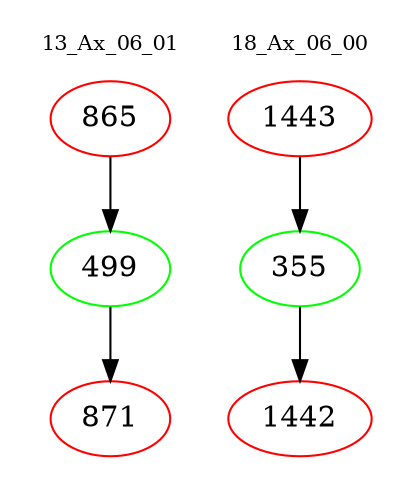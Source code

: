 digraph{
subgraph cluster_0 {
color = white
label = "13_Ax_06_01";
fontsize=10;
T0_865 [label="865", color="red"]
T0_865 -> T0_499 [color="black"]
T0_499 [label="499", color="green"]
T0_499 -> T0_871 [color="black"]
T0_871 [label="871", color="red"]
}
subgraph cluster_1 {
color = white
label = "18_Ax_06_00";
fontsize=10;
T1_1443 [label="1443", color="red"]
T1_1443 -> T1_355 [color="black"]
T1_355 [label="355", color="green"]
T1_355 -> T1_1442 [color="black"]
T1_1442 [label="1442", color="red"]
}
}
